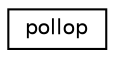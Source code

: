 digraph G
{
  edge [fontname="Helvetica",fontsize="10",labelfontname="Helvetica",labelfontsize="10"];
  node [fontname="Helvetica",fontsize="10",shape=record];
  rankdir="LR";
  Node1 [label="pollop",height=0.2,width=0.4,color="black", fillcolor="white", style="filled",URL="$structpollop.html"];
}
